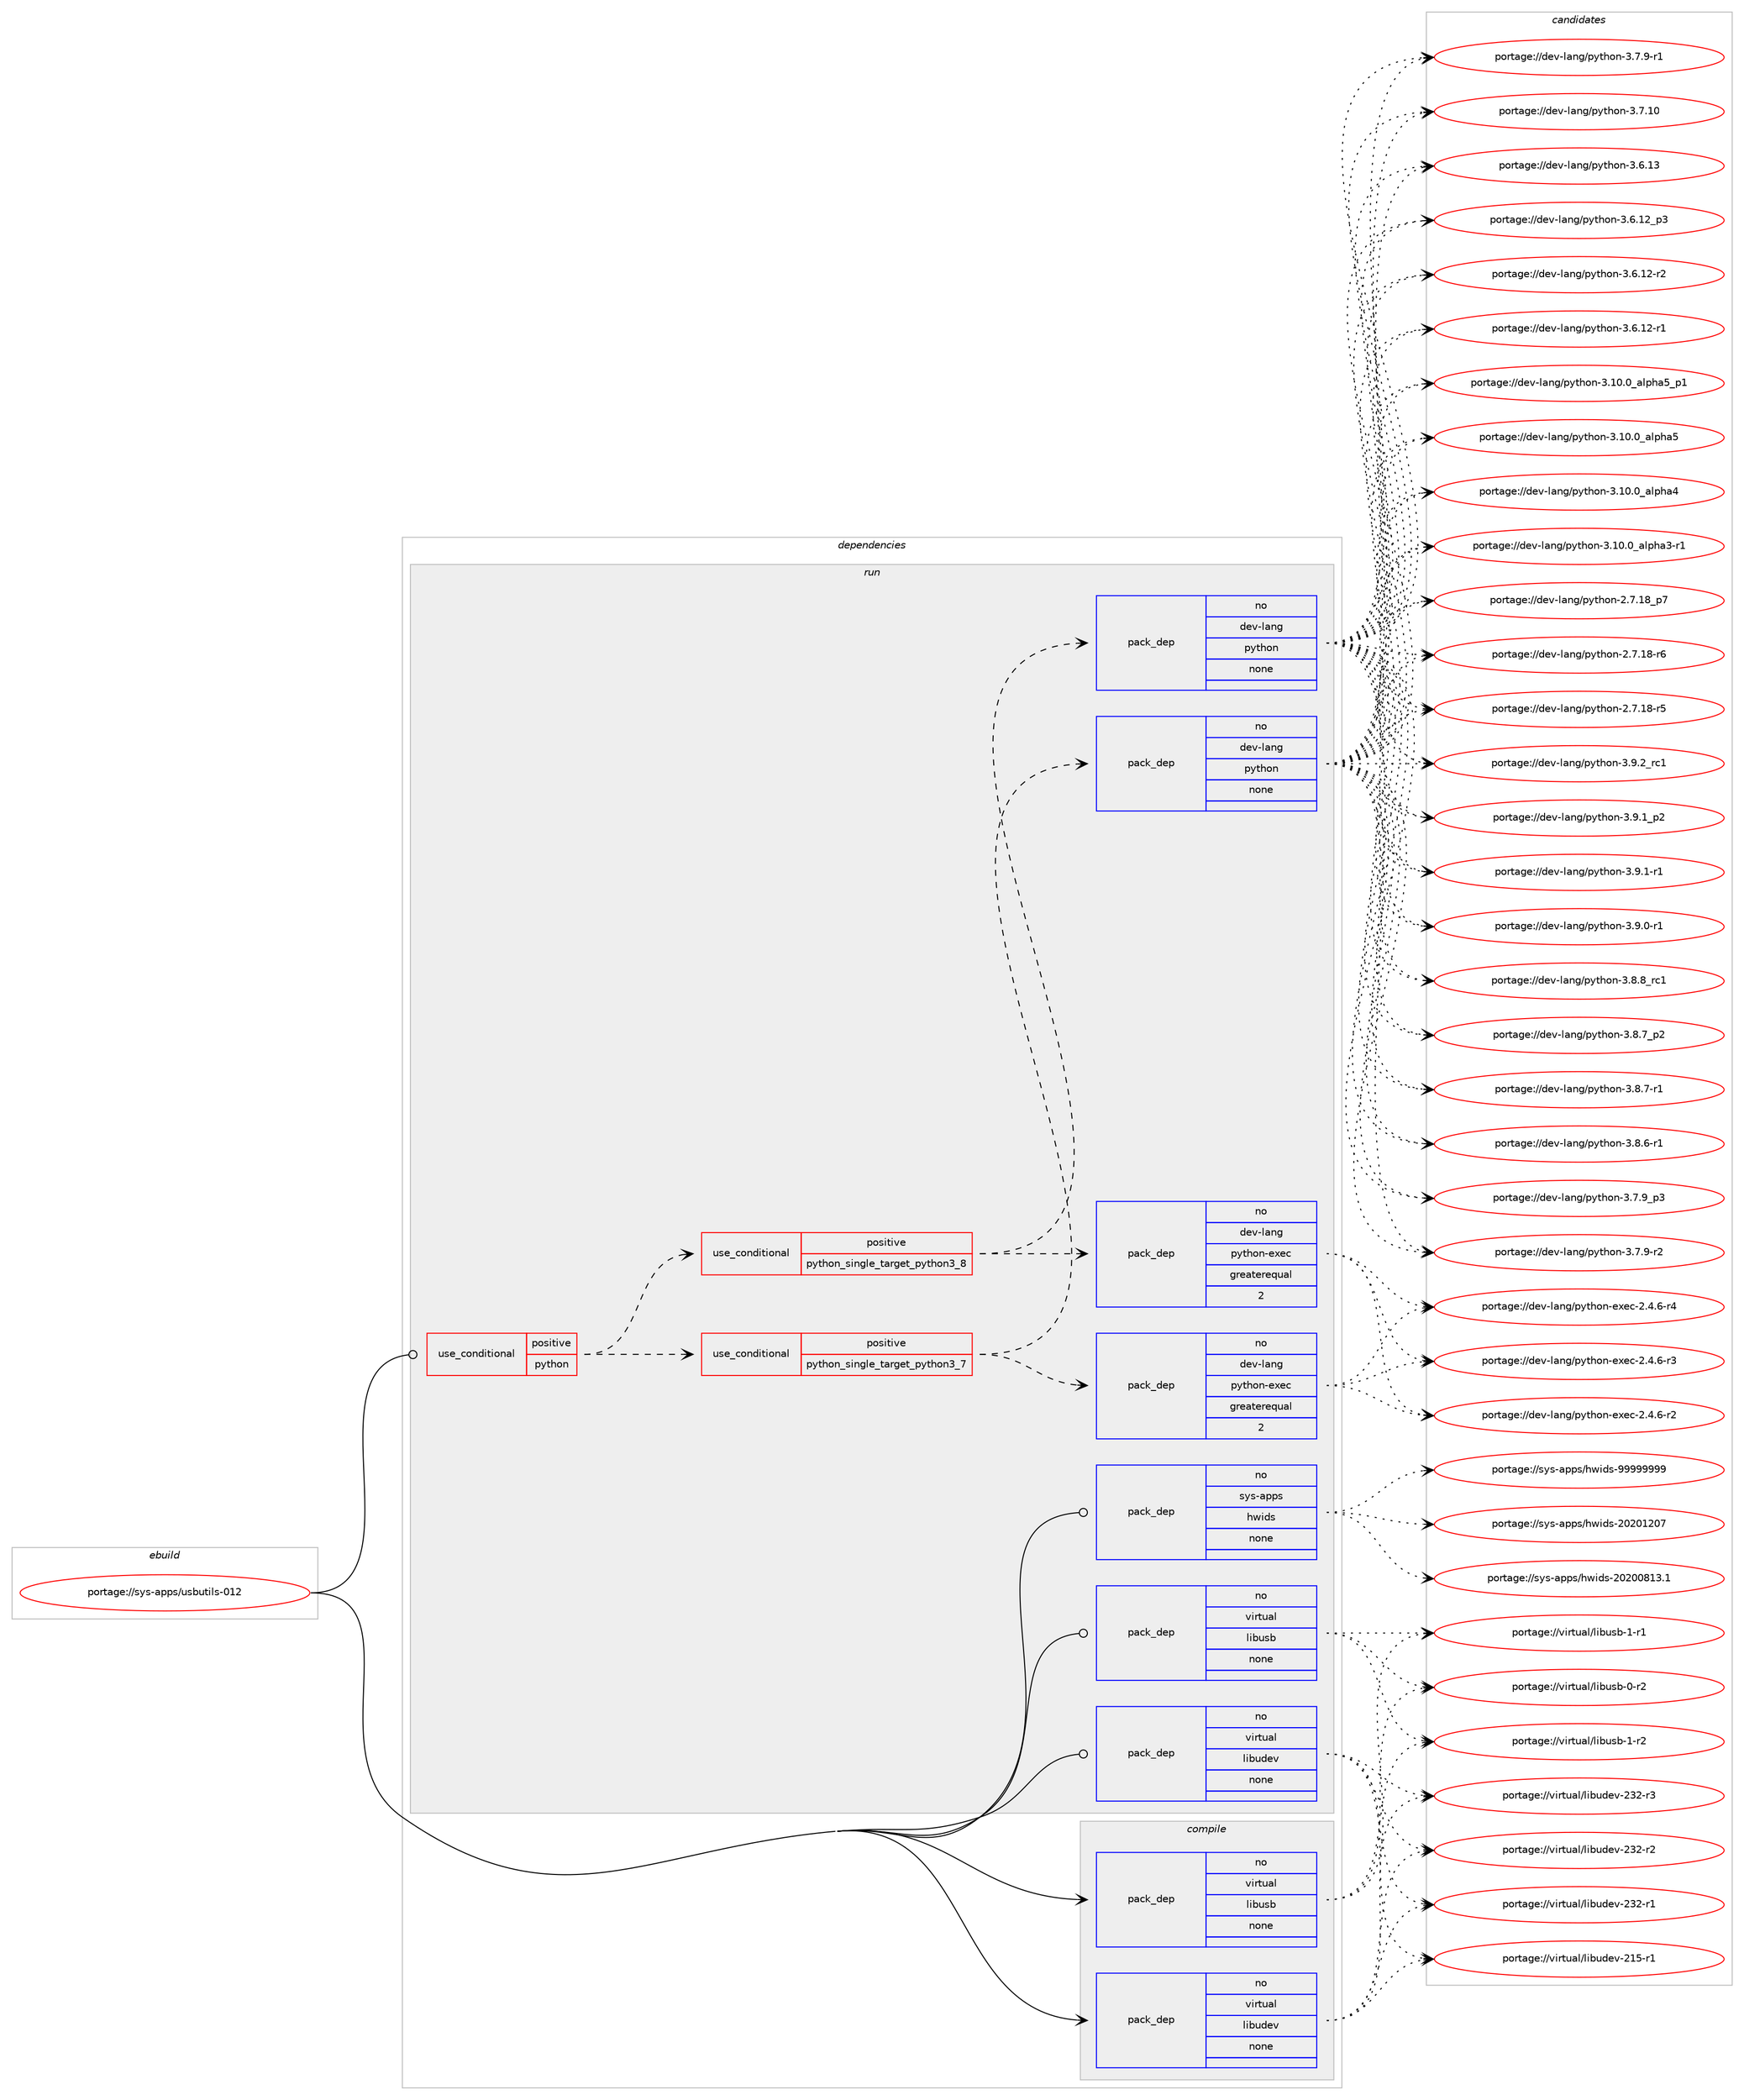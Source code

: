 digraph prolog {

# *************
# Graph options
# *************

newrank=true;
concentrate=true;
compound=true;
graph [rankdir=LR,fontname=Helvetica,fontsize=10,ranksep=1.5];#, ranksep=2.5, nodesep=0.2];
edge  [arrowhead=vee];
node  [fontname=Helvetica,fontsize=10];

# **********
# The ebuild
# **********

subgraph cluster_leftcol {
color=gray;
rank=same;
label=<<i>ebuild</i>>;
id [label="portage://sys-apps/usbutils-012", color=red, width=4, href="../sys-apps/usbutils-012.svg"];
}

# ****************
# The dependencies
# ****************

subgraph cluster_midcol {
color=gray;
label=<<i>dependencies</i>>;
subgraph cluster_compile {
fillcolor="#eeeeee";
style=filled;
label=<<i>compile</i>>;
subgraph pack4975 {
dependency6972 [label=<<TABLE BORDER="0" CELLBORDER="1" CELLSPACING="0" CELLPADDING="4" WIDTH="220"><TR><TD ROWSPAN="6" CELLPADDING="30">pack_dep</TD></TR><TR><TD WIDTH="110">no</TD></TR><TR><TD>virtual</TD></TR><TR><TD>libudev</TD></TR><TR><TD>none</TD></TR><TR><TD></TD></TR></TABLE>>, shape=none, color=blue];
}
id:e -> dependency6972:w [weight=20,style="solid",arrowhead="vee"];
subgraph pack4976 {
dependency6973 [label=<<TABLE BORDER="0" CELLBORDER="1" CELLSPACING="0" CELLPADDING="4" WIDTH="220"><TR><TD ROWSPAN="6" CELLPADDING="30">pack_dep</TD></TR><TR><TD WIDTH="110">no</TD></TR><TR><TD>virtual</TD></TR><TR><TD>libusb</TD></TR><TR><TD>none</TD></TR><TR><TD></TD></TR></TABLE>>, shape=none, color=blue];
}
id:e -> dependency6973:w [weight=20,style="solid",arrowhead="vee"];
}
subgraph cluster_compileandrun {
fillcolor="#eeeeee";
style=filled;
label=<<i>compile and run</i>>;
}
subgraph cluster_run {
fillcolor="#eeeeee";
style=filled;
label=<<i>run</i>>;
subgraph cond1922 {
dependency6974 [label=<<TABLE BORDER="0" CELLBORDER="1" CELLSPACING="0" CELLPADDING="4"><TR><TD ROWSPAN="3" CELLPADDING="10">use_conditional</TD></TR><TR><TD>positive</TD></TR><TR><TD>python</TD></TR></TABLE>>, shape=none, color=red];
subgraph cond1923 {
dependency6975 [label=<<TABLE BORDER="0" CELLBORDER="1" CELLSPACING="0" CELLPADDING="4"><TR><TD ROWSPAN="3" CELLPADDING="10">use_conditional</TD></TR><TR><TD>positive</TD></TR><TR><TD>python_single_target_python3_7</TD></TR></TABLE>>, shape=none, color=red];
subgraph pack4977 {
dependency6976 [label=<<TABLE BORDER="0" CELLBORDER="1" CELLSPACING="0" CELLPADDING="4" WIDTH="220"><TR><TD ROWSPAN="6" CELLPADDING="30">pack_dep</TD></TR><TR><TD WIDTH="110">no</TD></TR><TR><TD>dev-lang</TD></TR><TR><TD>python</TD></TR><TR><TD>none</TD></TR><TR><TD></TD></TR></TABLE>>, shape=none, color=blue];
}
dependency6975:e -> dependency6976:w [weight=20,style="dashed",arrowhead="vee"];
subgraph pack4978 {
dependency6977 [label=<<TABLE BORDER="0" CELLBORDER="1" CELLSPACING="0" CELLPADDING="4" WIDTH="220"><TR><TD ROWSPAN="6" CELLPADDING="30">pack_dep</TD></TR><TR><TD WIDTH="110">no</TD></TR><TR><TD>dev-lang</TD></TR><TR><TD>python-exec</TD></TR><TR><TD>greaterequal</TD></TR><TR><TD>2</TD></TR></TABLE>>, shape=none, color=blue];
}
dependency6975:e -> dependency6977:w [weight=20,style="dashed",arrowhead="vee"];
}
dependency6974:e -> dependency6975:w [weight=20,style="dashed",arrowhead="vee"];
subgraph cond1924 {
dependency6978 [label=<<TABLE BORDER="0" CELLBORDER="1" CELLSPACING="0" CELLPADDING="4"><TR><TD ROWSPAN="3" CELLPADDING="10">use_conditional</TD></TR><TR><TD>positive</TD></TR><TR><TD>python_single_target_python3_8</TD></TR></TABLE>>, shape=none, color=red];
subgraph pack4979 {
dependency6979 [label=<<TABLE BORDER="0" CELLBORDER="1" CELLSPACING="0" CELLPADDING="4" WIDTH="220"><TR><TD ROWSPAN="6" CELLPADDING="30">pack_dep</TD></TR><TR><TD WIDTH="110">no</TD></TR><TR><TD>dev-lang</TD></TR><TR><TD>python</TD></TR><TR><TD>none</TD></TR><TR><TD></TD></TR></TABLE>>, shape=none, color=blue];
}
dependency6978:e -> dependency6979:w [weight=20,style="dashed",arrowhead="vee"];
subgraph pack4980 {
dependency6980 [label=<<TABLE BORDER="0" CELLBORDER="1" CELLSPACING="0" CELLPADDING="4" WIDTH="220"><TR><TD ROWSPAN="6" CELLPADDING="30">pack_dep</TD></TR><TR><TD WIDTH="110">no</TD></TR><TR><TD>dev-lang</TD></TR><TR><TD>python-exec</TD></TR><TR><TD>greaterequal</TD></TR><TR><TD>2</TD></TR></TABLE>>, shape=none, color=blue];
}
dependency6978:e -> dependency6980:w [weight=20,style="dashed",arrowhead="vee"];
}
dependency6974:e -> dependency6978:w [weight=20,style="dashed",arrowhead="vee"];
}
id:e -> dependency6974:w [weight=20,style="solid",arrowhead="odot"];
subgraph pack4981 {
dependency6981 [label=<<TABLE BORDER="0" CELLBORDER="1" CELLSPACING="0" CELLPADDING="4" WIDTH="220"><TR><TD ROWSPAN="6" CELLPADDING="30">pack_dep</TD></TR><TR><TD WIDTH="110">no</TD></TR><TR><TD>sys-apps</TD></TR><TR><TD>hwids</TD></TR><TR><TD>none</TD></TR><TR><TD></TD></TR></TABLE>>, shape=none, color=blue];
}
id:e -> dependency6981:w [weight=20,style="solid",arrowhead="odot"];
subgraph pack4982 {
dependency6982 [label=<<TABLE BORDER="0" CELLBORDER="1" CELLSPACING="0" CELLPADDING="4" WIDTH="220"><TR><TD ROWSPAN="6" CELLPADDING="30">pack_dep</TD></TR><TR><TD WIDTH="110">no</TD></TR><TR><TD>virtual</TD></TR><TR><TD>libudev</TD></TR><TR><TD>none</TD></TR><TR><TD></TD></TR></TABLE>>, shape=none, color=blue];
}
id:e -> dependency6982:w [weight=20,style="solid",arrowhead="odot"];
subgraph pack4983 {
dependency6983 [label=<<TABLE BORDER="0" CELLBORDER="1" CELLSPACING="0" CELLPADDING="4" WIDTH="220"><TR><TD ROWSPAN="6" CELLPADDING="30">pack_dep</TD></TR><TR><TD WIDTH="110">no</TD></TR><TR><TD>virtual</TD></TR><TR><TD>libusb</TD></TR><TR><TD>none</TD></TR><TR><TD></TD></TR></TABLE>>, shape=none, color=blue];
}
id:e -> dependency6983:w [weight=20,style="solid",arrowhead="odot"];
}
}

# **************
# The candidates
# **************

subgraph cluster_choices {
rank=same;
color=gray;
label=<<i>candidates</i>>;

subgraph choice4975 {
color=black;
nodesep=1;
choice118105114116117971084710810598117100101118455051504511451 [label="portage://virtual/libudev-232-r3", color=red, width=4,href="../virtual/libudev-232-r3.svg"];
choice118105114116117971084710810598117100101118455051504511450 [label="portage://virtual/libudev-232-r2", color=red, width=4,href="../virtual/libudev-232-r2.svg"];
choice118105114116117971084710810598117100101118455051504511449 [label="portage://virtual/libudev-232-r1", color=red, width=4,href="../virtual/libudev-232-r1.svg"];
choice118105114116117971084710810598117100101118455049534511449 [label="portage://virtual/libudev-215-r1", color=red, width=4,href="../virtual/libudev-215-r1.svg"];
dependency6972:e -> choice118105114116117971084710810598117100101118455051504511451:w [style=dotted,weight="100"];
dependency6972:e -> choice118105114116117971084710810598117100101118455051504511450:w [style=dotted,weight="100"];
dependency6972:e -> choice118105114116117971084710810598117100101118455051504511449:w [style=dotted,weight="100"];
dependency6972:e -> choice118105114116117971084710810598117100101118455049534511449:w [style=dotted,weight="100"];
}
subgraph choice4976 {
color=black;
nodesep=1;
choice1181051141161179710847108105981171159845494511450 [label="portage://virtual/libusb-1-r2", color=red, width=4,href="../virtual/libusb-1-r2.svg"];
choice1181051141161179710847108105981171159845494511449 [label="portage://virtual/libusb-1-r1", color=red, width=4,href="../virtual/libusb-1-r1.svg"];
choice1181051141161179710847108105981171159845484511450 [label="portage://virtual/libusb-0-r2", color=red, width=4,href="../virtual/libusb-0-r2.svg"];
dependency6973:e -> choice1181051141161179710847108105981171159845494511450:w [style=dotted,weight="100"];
dependency6973:e -> choice1181051141161179710847108105981171159845494511449:w [style=dotted,weight="100"];
dependency6973:e -> choice1181051141161179710847108105981171159845484511450:w [style=dotted,weight="100"];
}
subgraph choice4977 {
color=black;
nodesep=1;
choice100101118451089711010347112121116104111110455146574650951149949 [label="portage://dev-lang/python-3.9.2_rc1", color=red, width=4,href="../dev-lang/python-3.9.2_rc1.svg"];
choice1001011184510897110103471121211161041111104551465746499511250 [label="portage://dev-lang/python-3.9.1_p2", color=red, width=4,href="../dev-lang/python-3.9.1_p2.svg"];
choice1001011184510897110103471121211161041111104551465746494511449 [label="portage://dev-lang/python-3.9.1-r1", color=red, width=4,href="../dev-lang/python-3.9.1-r1.svg"];
choice1001011184510897110103471121211161041111104551465746484511449 [label="portage://dev-lang/python-3.9.0-r1", color=red, width=4,href="../dev-lang/python-3.9.0-r1.svg"];
choice100101118451089711010347112121116104111110455146564656951149949 [label="portage://dev-lang/python-3.8.8_rc1", color=red, width=4,href="../dev-lang/python-3.8.8_rc1.svg"];
choice1001011184510897110103471121211161041111104551465646559511250 [label="portage://dev-lang/python-3.8.7_p2", color=red, width=4,href="../dev-lang/python-3.8.7_p2.svg"];
choice1001011184510897110103471121211161041111104551465646554511449 [label="portage://dev-lang/python-3.8.7-r1", color=red, width=4,href="../dev-lang/python-3.8.7-r1.svg"];
choice1001011184510897110103471121211161041111104551465646544511449 [label="portage://dev-lang/python-3.8.6-r1", color=red, width=4,href="../dev-lang/python-3.8.6-r1.svg"];
choice1001011184510897110103471121211161041111104551465546579511251 [label="portage://dev-lang/python-3.7.9_p3", color=red, width=4,href="../dev-lang/python-3.7.9_p3.svg"];
choice1001011184510897110103471121211161041111104551465546574511450 [label="portage://dev-lang/python-3.7.9-r2", color=red, width=4,href="../dev-lang/python-3.7.9-r2.svg"];
choice1001011184510897110103471121211161041111104551465546574511449 [label="portage://dev-lang/python-3.7.9-r1", color=red, width=4,href="../dev-lang/python-3.7.9-r1.svg"];
choice10010111845108971101034711212111610411111045514655464948 [label="portage://dev-lang/python-3.7.10", color=red, width=4,href="../dev-lang/python-3.7.10.svg"];
choice10010111845108971101034711212111610411111045514654464951 [label="portage://dev-lang/python-3.6.13", color=red, width=4,href="../dev-lang/python-3.6.13.svg"];
choice100101118451089711010347112121116104111110455146544649509511251 [label="portage://dev-lang/python-3.6.12_p3", color=red, width=4,href="../dev-lang/python-3.6.12_p3.svg"];
choice100101118451089711010347112121116104111110455146544649504511450 [label="portage://dev-lang/python-3.6.12-r2", color=red, width=4,href="../dev-lang/python-3.6.12-r2.svg"];
choice100101118451089711010347112121116104111110455146544649504511449 [label="portage://dev-lang/python-3.6.12-r1", color=red, width=4,href="../dev-lang/python-3.6.12-r1.svg"];
choice10010111845108971101034711212111610411111045514649484648959710811210497539511249 [label="portage://dev-lang/python-3.10.0_alpha5_p1", color=red, width=4,href="../dev-lang/python-3.10.0_alpha5_p1.svg"];
choice1001011184510897110103471121211161041111104551464948464895971081121049753 [label="portage://dev-lang/python-3.10.0_alpha5", color=red, width=4,href="../dev-lang/python-3.10.0_alpha5.svg"];
choice1001011184510897110103471121211161041111104551464948464895971081121049752 [label="portage://dev-lang/python-3.10.0_alpha4", color=red, width=4,href="../dev-lang/python-3.10.0_alpha4.svg"];
choice10010111845108971101034711212111610411111045514649484648959710811210497514511449 [label="portage://dev-lang/python-3.10.0_alpha3-r1", color=red, width=4,href="../dev-lang/python-3.10.0_alpha3-r1.svg"];
choice100101118451089711010347112121116104111110455046554649569511255 [label="portage://dev-lang/python-2.7.18_p7", color=red, width=4,href="../dev-lang/python-2.7.18_p7.svg"];
choice100101118451089711010347112121116104111110455046554649564511454 [label="portage://dev-lang/python-2.7.18-r6", color=red, width=4,href="../dev-lang/python-2.7.18-r6.svg"];
choice100101118451089711010347112121116104111110455046554649564511453 [label="portage://dev-lang/python-2.7.18-r5", color=red, width=4,href="../dev-lang/python-2.7.18-r5.svg"];
dependency6976:e -> choice100101118451089711010347112121116104111110455146574650951149949:w [style=dotted,weight="100"];
dependency6976:e -> choice1001011184510897110103471121211161041111104551465746499511250:w [style=dotted,weight="100"];
dependency6976:e -> choice1001011184510897110103471121211161041111104551465746494511449:w [style=dotted,weight="100"];
dependency6976:e -> choice1001011184510897110103471121211161041111104551465746484511449:w [style=dotted,weight="100"];
dependency6976:e -> choice100101118451089711010347112121116104111110455146564656951149949:w [style=dotted,weight="100"];
dependency6976:e -> choice1001011184510897110103471121211161041111104551465646559511250:w [style=dotted,weight="100"];
dependency6976:e -> choice1001011184510897110103471121211161041111104551465646554511449:w [style=dotted,weight="100"];
dependency6976:e -> choice1001011184510897110103471121211161041111104551465646544511449:w [style=dotted,weight="100"];
dependency6976:e -> choice1001011184510897110103471121211161041111104551465546579511251:w [style=dotted,weight="100"];
dependency6976:e -> choice1001011184510897110103471121211161041111104551465546574511450:w [style=dotted,weight="100"];
dependency6976:e -> choice1001011184510897110103471121211161041111104551465546574511449:w [style=dotted,weight="100"];
dependency6976:e -> choice10010111845108971101034711212111610411111045514655464948:w [style=dotted,weight="100"];
dependency6976:e -> choice10010111845108971101034711212111610411111045514654464951:w [style=dotted,weight="100"];
dependency6976:e -> choice100101118451089711010347112121116104111110455146544649509511251:w [style=dotted,weight="100"];
dependency6976:e -> choice100101118451089711010347112121116104111110455146544649504511450:w [style=dotted,weight="100"];
dependency6976:e -> choice100101118451089711010347112121116104111110455146544649504511449:w [style=dotted,weight="100"];
dependency6976:e -> choice10010111845108971101034711212111610411111045514649484648959710811210497539511249:w [style=dotted,weight="100"];
dependency6976:e -> choice1001011184510897110103471121211161041111104551464948464895971081121049753:w [style=dotted,weight="100"];
dependency6976:e -> choice1001011184510897110103471121211161041111104551464948464895971081121049752:w [style=dotted,weight="100"];
dependency6976:e -> choice10010111845108971101034711212111610411111045514649484648959710811210497514511449:w [style=dotted,weight="100"];
dependency6976:e -> choice100101118451089711010347112121116104111110455046554649569511255:w [style=dotted,weight="100"];
dependency6976:e -> choice100101118451089711010347112121116104111110455046554649564511454:w [style=dotted,weight="100"];
dependency6976:e -> choice100101118451089711010347112121116104111110455046554649564511453:w [style=dotted,weight="100"];
}
subgraph choice4978 {
color=black;
nodesep=1;
choice10010111845108971101034711212111610411111045101120101994550465246544511452 [label="portage://dev-lang/python-exec-2.4.6-r4", color=red, width=4,href="../dev-lang/python-exec-2.4.6-r4.svg"];
choice10010111845108971101034711212111610411111045101120101994550465246544511451 [label="portage://dev-lang/python-exec-2.4.6-r3", color=red, width=4,href="../dev-lang/python-exec-2.4.6-r3.svg"];
choice10010111845108971101034711212111610411111045101120101994550465246544511450 [label="portage://dev-lang/python-exec-2.4.6-r2", color=red, width=4,href="../dev-lang/python-exec-2.4.6-r2.svg"];
dependency6977:e -> choice10010111845108971101034711212111610411111045101120101994550465246544511452:w [style=dotted,weight="100"];
dependency6977:e -> choice10010111845108971101034711212111610411111045101120101994550465246544511451:w [style=dotted,weight="100"];
dependency6977:e -> choice10010111845108971101034711212111610411111045101120101994550465246544511450:w [style=dotted,weight="100"];
}
subgraph choice4979 {
color=black;
nodesep=1;
choice100101118451089711010347112121116104111110455146574650951149949 [label="portage://dev-lang/python-3.9.2_rc1", color=red, width=4,href="../dev-lang/python-3.9.2_rc1.svg"];
choice1001011184510897110103471121211161041111104551465746499511250 [label="portage://dev-lang/python-3.9.1_p2", color=red, width=4,href="../dev-lang/python-3.9.1_p2.svg"];
choice1001011184510897110103471121211161041111104551465746494511449 [label="portage://dev-lang/python-3.9.1-r1", color=red, width=4,href="../dev-lang/python-3.9.1-r1.svg"];
choice1001011184510897110103471121211161041111104551465746484511449 [label="portage://dev-lang/python-3.9.0-r1", color=red, width=4,href="../dev-lang/python-3.9.0-r1.svg"];
choice100101118451089711010347112121116104111110455146564656951149949 [label="portage://dev-lang/python-3.8.8_rc1", color=red, width=4,href="../dev-lang/python-3.8.8_rc1.svg"];
choice1001011184510897110103471121211161041111104551465646559511250 [label="portage://dev-lang/python-3.8.7_p2", color=red, width=4,href="../dev-lang/python-3.8.7_p2.svg"];
choice1001011184510897110103471121211161041111104551465646554511449 [label="portage://dev-lang/python-3.8.7-r1", color=red, width=4,href="../dev-lang/python-3.8.7-r1.svg"];
choice1001011184510897110103471121211161041111104551465646544511449 [label="portage://dev-lang/python-3.8.6-r1", color=red, width=4,href="../dev-lang/python-3.8.6-r1.svg"];
choice1001011184510897110103471121211161041111104551465546579511251 [label="portage://dev-lang/python-3.7.9_p3", color=red, width=4,href="../dev-lang/python-3.7.9_p3.svg"];
choice1001011184510897110103471121211161041111104551465546574511450 [label="portage://dev-lang/python-3.7.9-r2", color=red, width=4,href="../dev-lang/python-3.7.9-r2.svg"];
choice1001011184510897110103471121211161041111104551465546574511449 [label="portage://dev-lang/python-3.7.9-r1", color=red, width=4,href="../dev-lang/python-3.7.9-r1.svg"];
choice10010111845108971101034711212111610411111045514655464948 [label="portage://dev-lang/python-3.7.10", color=red, width=4,href="../dev-lang/python-3.7.10.svg"];
choice10010111845108971101034711212111610411111045514654464951 [label="portage://dev-lang/python-3.6.13", color=red, width=4,href="../dev-lang/python-3.6.13.svg"];
choice100101118451089711010347112121116104111110455146544649509511251 [label="portage://dev-lang/python-3.6.12_p3", color=red, width=4,href="../dev-lang/python-3.6.12_p3.svg"];
choice100101118451089711010347112121116104111110455146544649504511450 [label="portage://dev-lang/python-3.6.12-r2", color=red, width=4,href="../dev-lang/python-3.6.12-r2.svg"];
choice100101118451089711010347112121116104111110455146544649504511449 [label="portage://dev-lang/python-3.6.12-r1", color=red, width=4,href="../dev-lang/python-3.6.12-r1.svg"];
choice10010111845108971101034711212111610411111045514649484648959710811210497539511249 [label="portage://dev-lang/python-3.10.0_alpha5_p1", color=red, width=4,href="../dev-lang/python-3.10.0_alpha5_p1.svg"];
choice1001011184510897110103471121211161041111104551464948464895971081121049753 [label="portage://dev-lang/python-3.10.0_alpha5", color=red, width=4,href="../dev-lang/python-3.10.0_alpha5.svg"];
choice1001011184510897110103471121211161041111104551464948464895971081121049752 [label="portage://dev-lang/python-3.10.0_alpha4", color=red, width=4,href="../dev-lang/python-3.10.0_alpha4.svg"];
choice10010111845108971101034711212111610411111045514649484648959710811210497514511449 [label="portage://dev-lang/python-3.10.0_alpha3-r1", color=red, width=4,href="../dev-lang/python-3.10.0_alpha3-r1.svg"];
choice100101118451089711010347112121116104111110455046554649569511255 [label="portage://dev-lang/python-2.7.18_p7", color=red, width=4,href="../dev-lang/python-2.7.18_p7.svg"];
choice100101118451089711010347112121116104111110455046554649564511454 [label="portage://dev-lang/python-2.7.18-r6", color=red, width=4,href="../dev-lang/python-2.7.18-r6.svg"];
choice100101118451089711010347112121116104111110455046554649564511453 [label="portage://dev-lang/python-2.7.18-r5", color=red, width=4,href="../dev-lang/python-2.7.18-r5.svg"];
dependency6979:e -> choice100101118451089711010347112121116104111110455146574650951149949:w [style=dotted,weight="100"];
dependency6979:e -> choice1001011184510897110103471121211161041111104551465746499511250:w [style=dotted,weight="100"];
dependency6979:e -> choice1001011184510897110103471121211161041111104551465746494511449:w [style=dotted,weight="100"];
dependency6979:e -> choice1001011184510897110103471121211161041111104551465746484511449:w [style=dotted,weight="100"];
dependency6979:e -> choice100101118451089711010347112121116104111110455146564656951149949:w [style=dotted,weight="100"];
dependency6979:e -> choice1001011184510897110103471121211161041111104551465646559511250:w [style=dotted,weight="100"];
dependency6979:e -> choice1001011184510897110103471121211161041111104551465646554511449:w [style=dotted,weight="100"];
dependency6979:e -> choice1001011184510897110103471121211161041111104551465646544511449:w [style=dotted,weight="100"];
dependency6979:e -> choice1001011184510897110103471121211161041111104551465546579511251:w [style=dotted,weight="100"];
dependency6979:e -> choice1001011184510897110103471121211161041111104551465546574511450:w [style=dotted,weight="100"];
dependency6979:e -> choice1001011184510897110103471121211161041111104551465546574511449:w [style=dotted,weight="100"];
dependency6979:e -> choice10010111845108971101034711212111610411111045514655464948:w [style=dotted,weight="100"];
dependency6979:e -> choice10010111845108971101034711212111610411111045514654464951:w [style=dotted,weight="100"];
dependency6979:e -> choice100101118451089711010347112121116104111110455146544649509511251:w [style=dotted,weight="100"];
dependency6979:e -> choice100101118451089711010347112121116104111110455146544649504511450:w [style=dotted,weight="100"];
dependency6979:e -> choice100101118451089711010347112121116104111110455146544649504511449:w [style=dotted,weight="100"];
dependency6979:e -> choice10010111845108971101034711212111610411111045514649484648959710811210497539511249:w [style=dotted,weight="100"];
dependency6979:e -> choice1001011184510897110103471121211161041111104551464948464895971081121049753:w [style=dotted,weight="100"];
dependency6979:e -> choice1001011184510897110103471121211161041111104551464948464895971081121049752:w [style=dotted,weight="100"];
dependency6979:e -> choice10010111845108971101034711212111610411111045514649484648959710811210497514511449:w [style=dotted,weight="100"];
dependency6979:e -> choice100101118451089711010347112121116104111110455046554649569511255:w [style=dotted,weight="100"];
dependency6979:e -> choice100101118451089711010347112121116104111110455046554649564511454:w [style=dotted,weight="100"];
dependency6979:e -> choice100101118451089711010347112121116104111110455046554649564511453:w [style=dotted,weight="100"];
}
subgraph choice4980 {
color=black;
nodesep=1;
choice10010111845108971101034711212111610411111045101120101994550465246544511452 [label="portage://dev-lang/python-exec-2.4.6-r4", color=red, width=4,href="../dev-lang/python-exec-2.4.6-r4.svg"];
choice10010111845108971101034711212111610411111045101120101994550465246544511451 [label="portage://dev-lang/python-exec-2.4.6-r3", color=red, width=4,href="../dev-lang/python-exec-2.4.6-r3.svg"];
choice10010111845108971101034711212111610411111045101120101994550465246544511450 [label="portage://dev-lang/python-exec-2.4.6-r2", color=red, width=4,href="../dev-lang/python-exec-2.4.6-r2.svg"];
dependency6980:e -> choice10010111845108971101034711212111610411111045101120101994550465246544511452:w [style=dotted,weight="100"];
dependency6980:e -> choice10010111845108971101034711212111610411111045101120101994550465246544511451:w [style=dotted,weight="100"];
dependency6980:e -> choice10010111845108971101034711212111610411111045101120101994550465246544511450:w [style=dotted,weight="100"];
}
subgraph choice4981 {
color=black;
nodesep=1;
choice115121115459711211211547104119105100115455757575757575757 [label="portage://sys-apps/hwids-99999999", color=red, width=4,href="../sys-apps/hwids-99999999.svg"];
choice115121115459711211211547104119105100115455048504849504855 [label="portage://sys-apps/hwids-20201207", color=red, width=4,href="../sys-apps/hwids-20201207.svg"];
choice1151211154597112112115471041191051001154550485048485649514649 [label="portage://sys-apps/hwids-20200813.1", color=red, width=4,href="../sys-apps/hwids-20200813.1.svg"];
dependency6981:e -> choice115121115459711211211547104119105100115455757575757575757:w [style=dotted,weight="100"];
dependency6981:e -> choice115121115459711211211547104119105100115455048504849504855:w [style=dotted,weight="100"];
dependency6981:e -> choice1151211154597112112115471041191051001154550485048485649514649:w [style=dotted,weight="100"];
}
subgraph choice4982 {
color=black;
nodesep=1;
choice118105114116117971084710810598117100101118455051504511451 [label="portage://virtual/libudev-232-r3", color=red, width=4,href="../virtual/libudev-232-r3.svg"];
choice118105114116117971084710810598117100101118455051504511450 [label="portage://virtual/libudev-232-r2", color=red, width=4,href="../virtual/libudev-232-r2.svg"];
choice118105114116117971084710810598117100101118455051504511449 [label="portage://virtual/libudev-232-r1", color=red, width=4,href="../virtual/libudev-232-r1.svg"];
choice118105114116117971084710810598117100101118455049534511449 [label="portage://virtual/libudev-215-r1", color=red, width=4,href="../virtual/libudev-215-r1.svg"];
dependency6982:e -> choice118105114116117971084710810598117100101118455051504511451:w [style=dotted,weight="100"];
dependency6982:e -> choice118105114116117971084710810598117100101118455051504511450:w [style=dotted,weight="100"];
dependency6982:e -> choice118105114116117971084710810598117100101118455051504511449:w [style=dotted,weight="100"];
dependency6982:e -> choice118105114116117971084710810598117100101118455049534511449:w [style=dotted,weight="100"];
}
subgraph choice4983 {
color=black;
nodesep=1;
choice1181051141161179710847108105981171159845494511450 [label="portage://virtual/libusb-1-r2", color=red, width=4,href="../virtual/libusb-1-r2.svg"];
choice1181051141161179710847108105981171159845494511449 [label="portage://virtual/libusb-1-r1", color=red, width=4,href="../virtual/libusb-1-r1.svg"];
choice1181051141161179710847108105981171159845484511450 [label="portage://virtual/libusb-0-r2", color=red, width=4,href="../virtual/libusb-0-r2.svg"];
dependency6983:e -> choice1181051141161179710847108105981171159845494511450:w [style=dotted,weight="100"];
dependency6983:e -> choice1181051141161179710847108105981171159845494511449:w [style=dotted,weight="100"];
dependency6983:e -> choice1181051141161179710847108105981171159845484511450:w [style=dotted,weight="100"];
}
}

}
